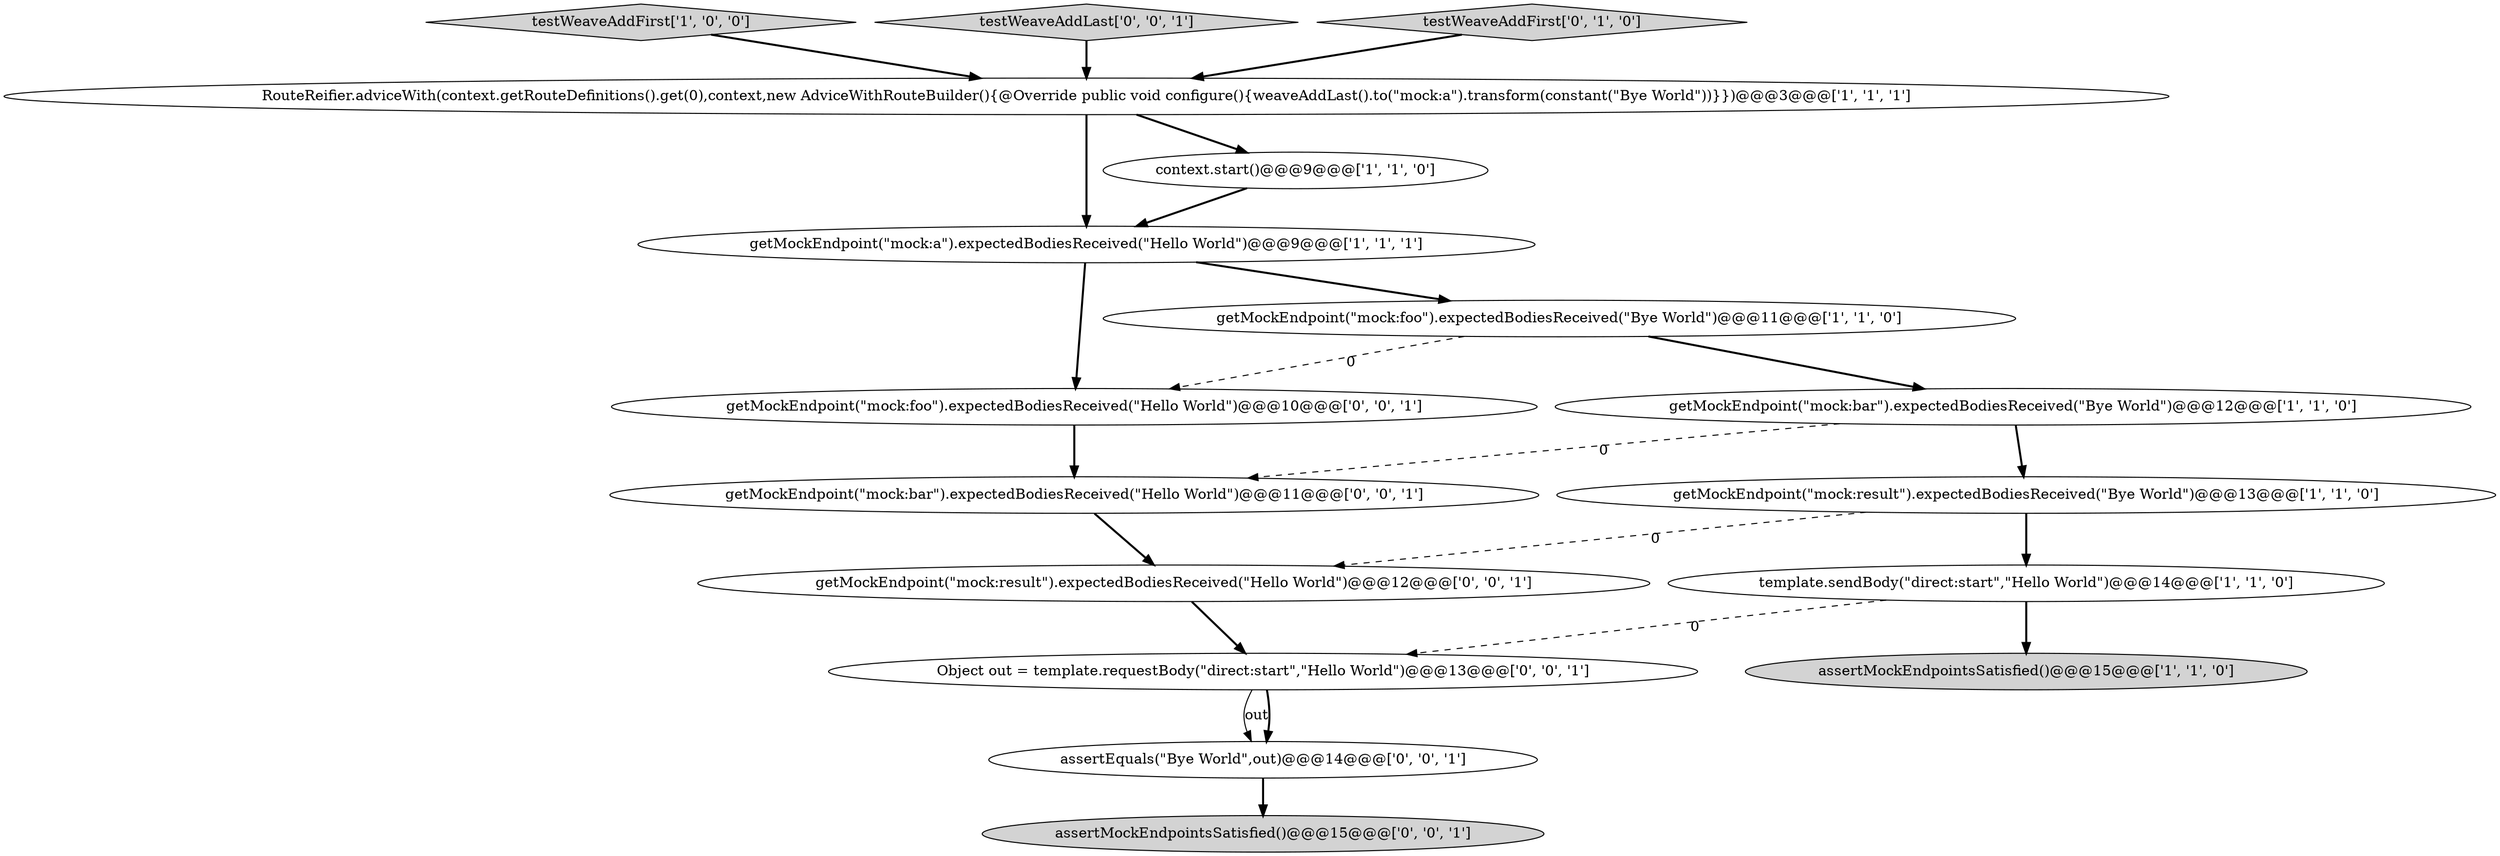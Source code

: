 digraph {
6 [style = filled, label = "getMockEndpoint(\"mock:a\").expectedBodiesReceived(\"Hello World\")@@@9@@@['1', '1', '1']", fillcolor = white, shape = ellipse image = "AAA0AAABBB1BBB"];
11 [style = filled, label = "assertMockEndpointsSatisfied()@@@15@@@['0', '0', '1']", fillcolor = lightgray, shape = ellipse image = "AAA0AAABBB3BBB"];
15 [style = filled, label = "getMockEndpoint(\"mock:bar\").expectedBodiesReceived(\"Hello World\")@@@11@@@['0', '0', '1']", fillcolor = white, shape = ellipse image = "AAA0AAABBB3BBB"];
4 [style = filled, label = "RouteReifier.adviceWith(context.getRouteDefinitions().get(0),context,new AdviceWithRouteBuilder(){@Override public void configure(){weaveAddLast().to(\"mock:a\").transform(constant(\"Bye World\"))}})@@@3@@@['1', '1', '1']", fillcolor = white, shape = ellipse image = "AAA0AAABBB1BBB"];
16 [style = filled, label = "getMockEndpoint(\"mock:result\").expectedBodiesReceived(\"Hello World\")@@@12@@@['0', '0', '1']", fillcolor = white, shape = ellipse image = "AAA0AAABBB3BBB"];
5 [style = filled, label = "getMockEndpoint(\"mock:bar\").expectedBodiesReceived(\"Bye World\")@@@12@@@['1', '1', '0']", fillcolor = white, shape = ellipse image = "AAA0AAABBB1BBB"];
10 [style = filled, label = "Object out = template.requestBody(\"direct:start\",\"Hello World\")@@@13@@@['0', '0', '1']", fillcolor = white, shape = ellipse image = "AAA0AAABBB3BBB"];
0 [style = filled, label = "assertMockEndpointsSatisfied()@@@15@@@['1', '1', '0']", fillcolor = lightgray, shape = ellipse image = "AAA0AAABBB1BBB"];
8 [style = filled, label = "testWeaveAddFirst['1', '0', '0']", fillcolor = lightgray, shape = diamond image = "AAA0AAABBB1BBB"];
3 [style = filled, label = "context.start()@@@9@@@['1', '1', '0']", fillcolor = white, shape = ellipse image = "AAA0AAABBB1BBB"];
7 [style = filled, label = "template.sendBody(\"direct:start\",\"Hello World\")@@@14@@@['1', '1', '0']", fillcolor = white, shape = ellipse image = "AAA0AAABBB1BBB"];
12 [style = filled, label = "getMockEndpoint(\"mock:foo\").expectedBodiesReceived(\"Hello World\")@@@10@@@['0', '0', '1']", fillcolor = white, shape = ellipse image = "AAA0AAABBB3BBB"];
2 [style = filled, label = "getMockEndpoint(\"mock:result\").expectedBodiesReceived(\"Bye World\")@@@13@@@['1', '1', '0']", fillcolor = white, shape = ellipse image = "AAA0AAABBB1BBB"];
13 [style = filled, label = "testWeaveAddLast['0', '0', '1']", fillcolor = lightgray, shape = diamond image = "AAA0AAABBB3BBB"];
14 [style = filled, label = "assertEquals(\"Bye World\",out)@@@14@@@['0', '0', '1']", fillcolor = white, shape = ellipse image = "AAA0AAABBB3BBB"];
9 [style = filled, label = "testWeaveAddFirst['0', '1', '0']", fillcolor = lightgray, shape = diamond image = "AAA0AAABBB2BBB"];
1 [style = filled, label = "getMockEndpoint(\"mock:foo\").expectedBodiesReceived(\"Bye World\")@@@11@@@['1', '1', '0']", fillcolor = white, shape = ellipse image = "AAA0AAABBB1BBB"];
5->2 [style = bold, label=""];
4->6 [style = bold, label=""];
13->4 [style = bold, label=""];
8->4 [style = bold, label=""];
9->4 [style = bold, label=""];
2->7 [style = bold, label=""];
12->15 [style = bold, label=""];
14->11 [style = bold, label=""];
10->14 [style = solid, label="out"];
16->10 [style = bold, label=""];
3->6 [style = bold, label=""];
2->16 [style = dashed, label="0"];
7->0 [style = bold, label=""];
15->16 [style = bold, label=""];
6->12 [style = bold, label=""];
1->12 [style = dashed, label="0"];
6->1 [style = bold, label=""];
4->3 [style = bold, label=""];
10->14 [style = bold, label=""];
5->15 [style = dashed, label="0"];
7->10 [style = dashed, label="0"];
1->5 [style = bold, label=""];
}
